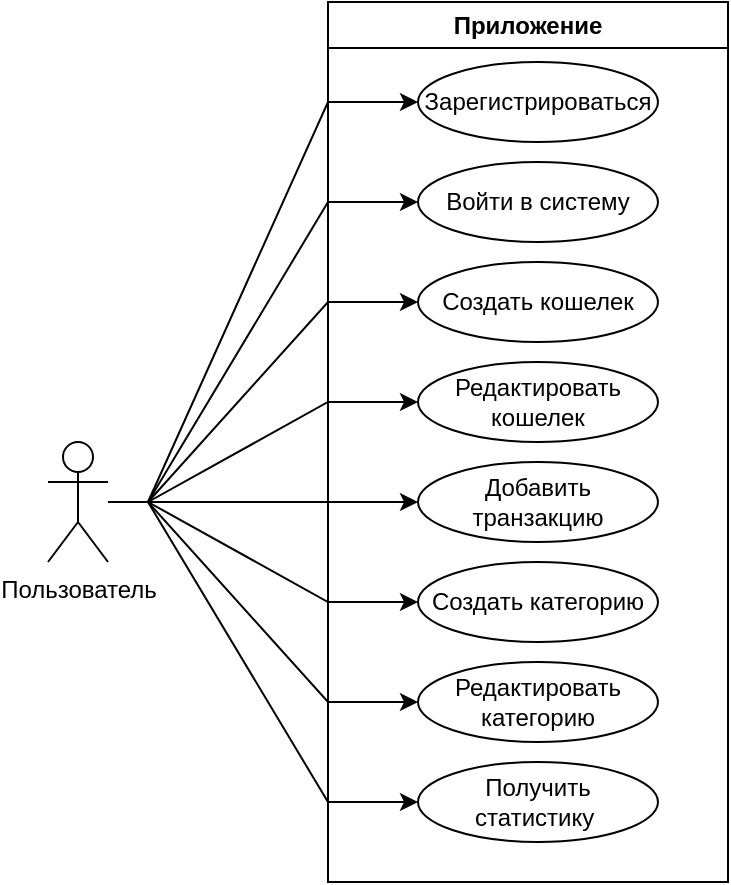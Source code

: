<mxfile version="20.8.10" type="device"><diagram name="Страница 1" id="H0S7hh8VBYjGqFwK9VjS"><mxGraphModel dx="1276" dy="614" grid="1" gridSize="10" guides="1" tooltips="1" connect="1" arrows="1" fold="1" page="1" pageScale="1" pageWidth="827" pageHeight="1169" math="0" shadow="0"><root><mxCell id="0"/><mxCell id="1" parent="0"/><mxCell id="AI7xqLjSLXbanEtysH9o-1" value="Пользователь" style="shape=umlActor;verticalLabelPosition=bottom;verticalAlign=top;html=1;outlineConnect=0;" parent="1" vertex="1"><mxGeometry x="130" y="270" width="30" height="60" as="geometry"/></mxCell><mxCell id="AI7xqLjSLXbanEtysH9o-3" value="Приложение" style="swimlane;whiteSpace=wrap;html=1;" parent="1" vertex="1"><mxGeometry x="270" y="50" width="200" height="440" as="geometry"/></mxCell><mxCell id="AI7xqLjSLXbanEtysH9o-4" value="Зарегистрироваться" style="ellipse;whiteSpace=wrap;html=1;" parent="AI7xqLjSLXbanEtysH9o-3" vertex="1"><mxGeometry x="45" y="30" width="120" height="40" as="geometry"/></mxCell><mxCell id="AI7xqLjSLXbanEtysH9o-5" value="Войти в систему" style="ellipse;whiteSpace=wrap;html=1;" parent="AI7xqLjSLXbanEtysH9o-3" vertex="1"><mxGeometry x="45" y="80" width="120" height="40" as="geometry"/></mxCell><mxCell id="AI7xqLjSLXbanEtysH9o-6" value="Добавить транзакцию" style="ellipse;whiteSpace=wrap;html=1;" parent="AI7xqLjSLXbanEtysH9o-3" vertex="1"><mxGeometry x="45" y="230" width="120" height="40" as="geometry"/></mxCell><mxCell id="AI7xqLjSLXbanEtysH9o-7" value="Создать кошелек" style="ellipse;whiteSpace=wrap;html=1;" parent="AI7xqLjSLXbanEtysH9o-3" vertex="1"><mxGeometry x="45" y="130" width="120" height="40" as="geometry"/></mxCell><mxCell id="AI7xqLjSLXbanEtysH9o-8" value="Создать категорию" style="ellipse;whiteSpace=wrap;html=1;" parent="AI7xqLjSLXbanEtysH9o-3" vertex="1"><mxGeometry x="45" y="280" width="120" height="40" as="geometry"/></mxCell><mxCell id="AI7xqLjSLXbanEtysH9o-9" value="Редактировать категорию" style="ellipse;whiteSpace=wrap;html=1;" parent="AI7xqLjSLXbanEtysH9o-3" vertex="1"><mxGeometry x="45" y="330" width="120" height="40" as="geometry"/></mxCell><mxCell id="AI7xqLjSLXbanEtysH9o-10" value="Редактировать кошелек" style="ellipse;whiteSpace=wrap;html=1;" parent="AI7xqLjSLXbanEtysH9o-3" vertex="1"><mxGeometry x="45" y="180" width="120" height="40" as="geometry"/></mxCell><mxCell id="AI7xqLjSLXbanEtysH9o-11" value="Получить статистику&amp;nbsp;" style="ellipse;whiteSpace=wrap;html=1;" parent="AI7xqLjSLXbanEtysH9o-3" vertex="1"><mxGeometry x="45" y="380" width="120" height="40" as="geometry"/></mxCell><mxCell id="AI7xqLjSLXbanEtysH9o-14" value="" style="endArrow=classic;html=1;rounded=0;entryX=0;entryY=0.5;entryDx=0;entryDy=0;" parent="1" source="AI7xqLjSLXbanEtysH9o-1" target="AI7xqLjSLXbanEtysH9o-6" edge="1"><mxGeometry width="50" height="50" relative="1" as="geometry"><mxPoint x="390" y="340" as="sourcePoint"/><mxPoint x="440" y="290" as="targetPoint"/></mxGeometry></mxCell><mxCell id="AI7xqLjSLXbanEtysH9o-16" value="" style="endArrow=classic;html=1;rounded=0;entryX=0;entryY=0.5;entryDx=0;entryDy=0;" parent="1" target="AI7xqLjSLXbanEtysH9o-4" edge="1"><mxGeometry width="50" height="50" relative="1" as="geometry"><mxPoint x="180" y="300" as="sourcePoint"/><mxPoint x="440" y="290" as="targetPoint"/><Array as="points"><mxPoint x="270" y="100"/></Array></mxGeometry></mxCell><mxCell id="AI7xqLjSLXbanEtysH9o-17" value="" style="endArrow=classic;html=1;rounded=0;entryX=0;entryY=0.5;entryDx=0;entryDy=0;" parent="1" target="AI7xqLjSLXbanEtysH9o-5" edge="1"><mxGeometry width="50" height="50" relative="1" as="geometry"><mxPoint x="180" y="300" as="sourcePoint"/><mxPoint x="325" y="110" as="targetPoint"/><Array as="points"><mxPoint x="270" y="150"/></Array></mxGeometry></mxCell><mxCell id="AI7xqLjSLXbanEtysH9o-18" value="" style="endArrow=classic;html=1;rounded=0;entryX=0;entryY=0.5;entryDx=0;entryDy=0;" parent="1" target="AI7xqLjSLXbanEtysH9o-7" edge="1"><mxGeometry width="50" height="50" relative="1" as="geometry"><mxPoint x="180" y="300" as="sourcePoint"/><mxPoint x="335" y="120" as="targetPoint"/><Array as="points"><mxPoint x="270" y="200"/></Array></mxGeometry></mxCell><mxCell id="AI7xqLjSLXbanEtysH9o-19" value="" style="endArrow=classic;html=1;rounded=0;entryX=0;entryY=0.5;entryDx=0;entryDy=0;" parent="1" target="AI7xqLjSLXbanEtysH9o-10" edge="1"><mxGeometry width="50" height="50" relative="1" as="geometry"><mxPoint x="180" y="300" as="sourcePoint"/><mxPoint x="345" y="130" as="targetPoint"/><Array as="points"><mxPoint x="270" y="250"/></Array></mxGeometry></mxCell><mxCell id="AI7xqLjSLXbanEtysH9o-20" value="" style="endArrow=classic;html=1;rounded=0;entryX=0;entryY=0.5;entryDx=0;entryDy=0;" parent="1" target="AI7xqLjSLXbanEtysH9o-8" edge="1"><mxGeometry width="50" height="50" relative="1" as="geometry"><mxPoint x="180" y="300" as="sourcePoint"/><mxPoint x="355" y="140" as="targetPoint"/><Array as="points"><mxPoint x="270" y="350"/></Array></mxGeometry></mxCell><mxCell id="AI7xqLjSLXbanEtysH9o-21" value="" style="endArrow=classic;html=1;rounded=0;entryX=0;entryY=0.5;entryDx=0;entryDy=0;" parent="1" target="AI7xqLjSLXbanEtysH9o-9" edge="1"><mxGeometry width="50" height="50" relative="1" as="geometry"><mxPoint x="180" y="300" as="sourcePoint"/><mxPoint x="325" y="365" as="targetPoint"/><Array as="points"><mxPoint x="270" y="400"/></Array></mxGeometry></mxCell><mxCell id="AI7xqLjSLXbanEtysH9o-22" value="" style="endArrow=classic;html=1;rounded=0;entryX=0;entryY=0.5;entryDx=0;entryDy=0;" parent="1" target="AI7xqLjSLXbanEtysH9o-11" edge="1"><mxGeometry width="50" height="50" relative="1" as="geometry"><mxPoint x="180" y="300" as="sourcePoint"/><mxPoint x="335" y="375" as="targetPoint"/><Array as="points"><mxPoint x="270" y="450"/></Array></mxGeometry></mxCell></root></mxGraphModel></diagram></mxfile>